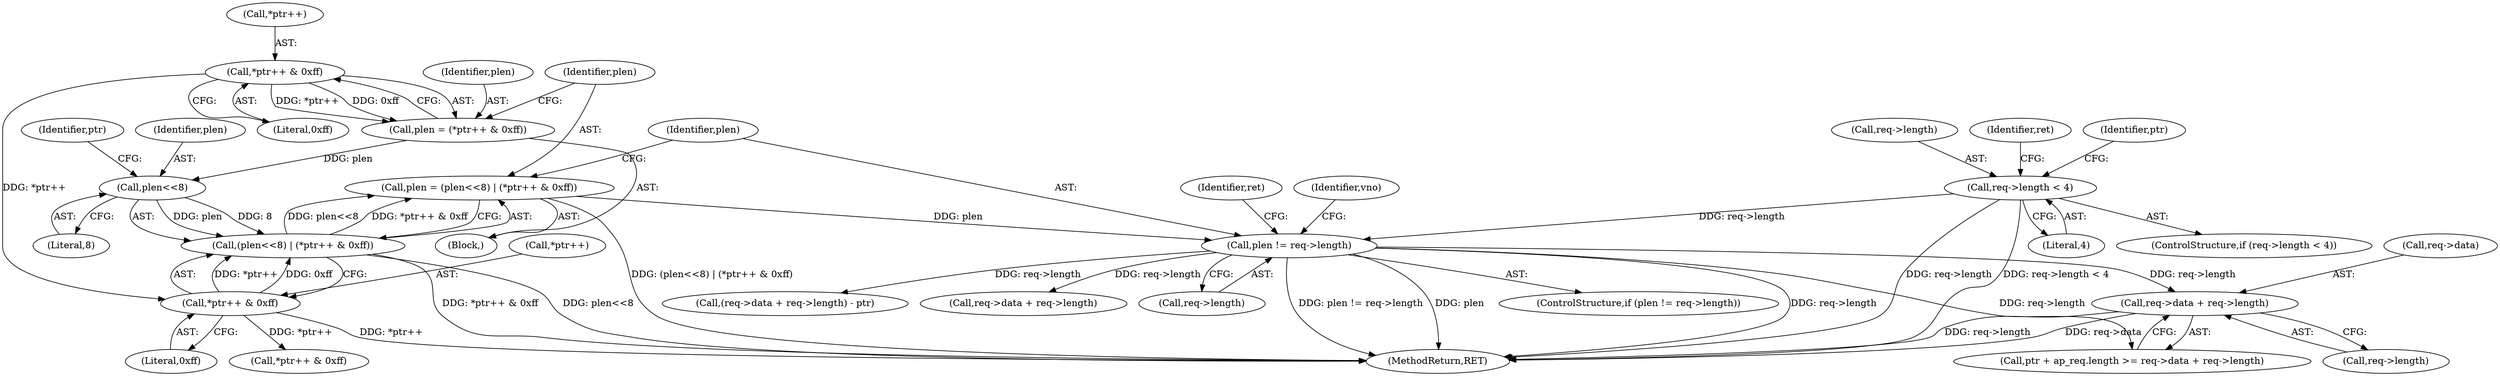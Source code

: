 digraph "0_krb5_cf1a0c411b2668c57c41e9c4efd15ba17b6b322c@pointer" {
"1000328" [label="(Call,req->data + req->length)"];
"1000239" [label="(Call,plen != req->length)"];
"1000227" [label="(Call,plen = (plen<<8) | (*ptr++ & 0xff))"];
"1000229" [label="(Call,(plen<<8) | (*ptr++ & 0xff))"];
"1000230" [label="(Call,plen<<8)"];
"1000220" [label="(Call,plen = (*ptr++ & 0xff))"];
"1000222" [label="(Call,*ptr++ & 0xff)"];
"1000233" [label="(Call,*ptr++ & 0xff)"];
"1000197" [label="(Call,req->length < 4)"];
"1000322" [label="(Call,ptr + ap_req.length >= req->data + req->length)"];
"1000130" [label="(Block,)"];
"1000232" [label="(Literal,8)"];
"1000246" [label="(Identifier,ret)"];
"1000466" [label="(Call,(req->data + req->length) - ptr)"];
"1000216" [label="(Identifier,ptr)"];
"1000258" [label="(Identifier,vno)"];
"1000328" [label="(Call,req->data + req->length)"];
"1000467" [label="(Call,req->data + req->length)"];
"1000230" [label="(Call,plen<<8)"];
"1000201" [label="(Literal,4)"];
"1000240" [label="(Identifier,plen)"];
"1000241" [label="(Call,req->length)"];
"1000220" [label="(Call,plen = (*ptr++ & 0xff))"];
"1000226" [label="(Literal,0xff)"];
"1000237" [label="(Literal,0xff)"];
"1000236" [label="(Identifier,ptr)"];
"1000198" [label="(Call,req->length)"];
"1000233" [label="(Call,*ptr++ & 0xff)"];
"1000222" [label="(Call,*ptr++ & 0xff)"];
"1000228" [label="(Identifier,plen)"];
"1000332" [label="(Call,req->length)"];
"1000227" [label="(Call,plen = (plen<<8) | (*ptr++ & 0xff))"];
"1000196" [label="(ControlStructure,if (req->length < 4))"];
"1000223" [label="(Call,*ptr++)"];
"1000329" [label="(Call,req->data)"];
"1001260" [label="(MethodReturn,RET)"];
"1000259" [label="(Call,*ptr++ & 0xff)"];
"1000231" [label="(Identifier,plen)"];
"1000238" [label="(ControlStructure,if (plen != req->length))"];
"1000204" [label="(Identifier,ret)"];
"1000234" [label="(Call,*ptr++)"];
"1000239" [label="(Call,plen != req->length)"];
"1000197" [label="(Call,req->length < 4)"];
"1000221" [label="(Identifier,plen)"];
"1000229" [label="(Call,(plen<<8) | (*ptr++ & 0xff))"];
"1000328" -> "1000322"  [label="AST: "];
"1000328" -> "1000332"  [label="CFG: "];
"1000329" -> "1000328"  [label="AST: "];
"1000332" -> "1000328"  [label="AST: "];
"1000322" -> "1000328"  [label="CFG: "];
"1000328" -> "1001260"  [label="DDG: req->length"];
"1000328" -> "1001260"  [label="DDG: req->data"];
"1000239" -> "1000328"  [label="DDG: req->length"];
"1000239" -> "1000238"  [label="AST: "];
"1000239" -> "1000241"  [label="CFG: "];
"1000240" -> "1000239"  [label="AST: "];
"1000241" -> "1000239"  [label="AST: "];
"1000246" -> "1000239"  [label="CFG: "];
"1000258" -> "1000239"  [label="CFG: "];
"1000239" -> "1001260"  [label="DDG: plen != req->length"];
"1000239" -> "1001260"  [label="DDG: plen"];
"1000239" -> "1001260"  [label="DDG: req->length"];
"1000227" -> "1000239"  [label="DDG: plen"];
"1000197" -> "1000239"  [label="DDG: req->length"];
"1000239" -> "1000322"  [label="DDG: req->length"];
"1000239" -> "1000466"  [label="DDG: req->length"];
"1000239" -> "1000467"  [label="DDG: req->length"];
"1000227" -> "1000130"  [label="AST: "];
"1000227" -> "1000229"  [label="CFG: "];
"1000228" -> "1000227"  [label="AST: "];
"1000229" -> "1000227"  [label="AST: "];
"1000240" -> "1000227"  [label="CFG: "];
"1000227" -> "1001260"  [label="DDG: (plen<<8) | (*ptr++ & 0xff)"];
"1000229" -> "1000227"  [label="DDG: plen<<8"];
"1000229" -> "1000227"  [label="DDG: *ptr++ & 0xff"];
"1000229" -> "1000233"  [label="CFG: "];
"1000230" -> "1000229"  [label="AST: "];
"1000233" -> "1000229"  [label="AST: "];
"1000229" -> "1001260"  [label="DDG: *ptr++ & 0xff"];
"1000229" -> "1001260"  [label="DDG: plen<<8"];
"1000230" -> "1000229"  [label="DDG: plen"];
"1000230" -> "1000229"  [label="DDG: 8"];
"1000233" -> "1000229"  [label="DDG: *ptr++"];
"1000233" -> "1000229"  [label="DDG: 0xff"];
"1000230" -> "1000232"  [label="CFG: "];
"1000231" -> "1000230"  [label="AST: "];
"1000232" -> "1000230"  [label="AST: "];
"1000236" -> "1000230"  [label="CFG: "];
"1000220" -> "1000230"  [label="DDG: plen"];
"1000220" -> "1000130"  [label="AST: "];
"1000220" -> "1000222"  [label="CFG: "];
"1000221" -> "1000220"  [label="AST: "];
"1000222" -> "1000220"  [label="AST: "];
"1000228" -> "1000220"  [label="CFG: "];
"1000222" -> "1000220"  [label="DDG: *ptr++"];
"1000222" -> "1000220"  [label="DDG: 0xff"];
"1000222" -> "1000226"  [label="CFG: "];
"1000223" -> "1000222"  [label="AST: "];
"1000226" -> "1000222"  [label="AST: "];
"1000222" -> "1000233"  [label="DDG: *ptr++"];
"1000233" -> "1000237"  [label="CFG: "];
"1000234" -> "1000233"  [label="AST: "];
"1000237" -> "1000233"  [label="AST: "];
"1000233" -> "1001260"  [label="DDG: *ptr++"];
"1000233" -> "1000259"  [label="DDG: *ptr++"];
"1000197" -> "1000196"  [label="AST: "];
"1000197" -> "1000201"  [label="CFG: "];
"1000198" -> "1000197"  [label="AST: "];
"1000201" -> "1000197"  [label="AST: "];
"1000204" -> "1000197"  [label="CFG: "];
"1000216" -> "1000197"  [label="CFG: "];
"1000197" -> "1001260"  [label="DDG: req->length < 4"];
"1000197" -> "1001260"  [label="DDG: req->length"];
}
